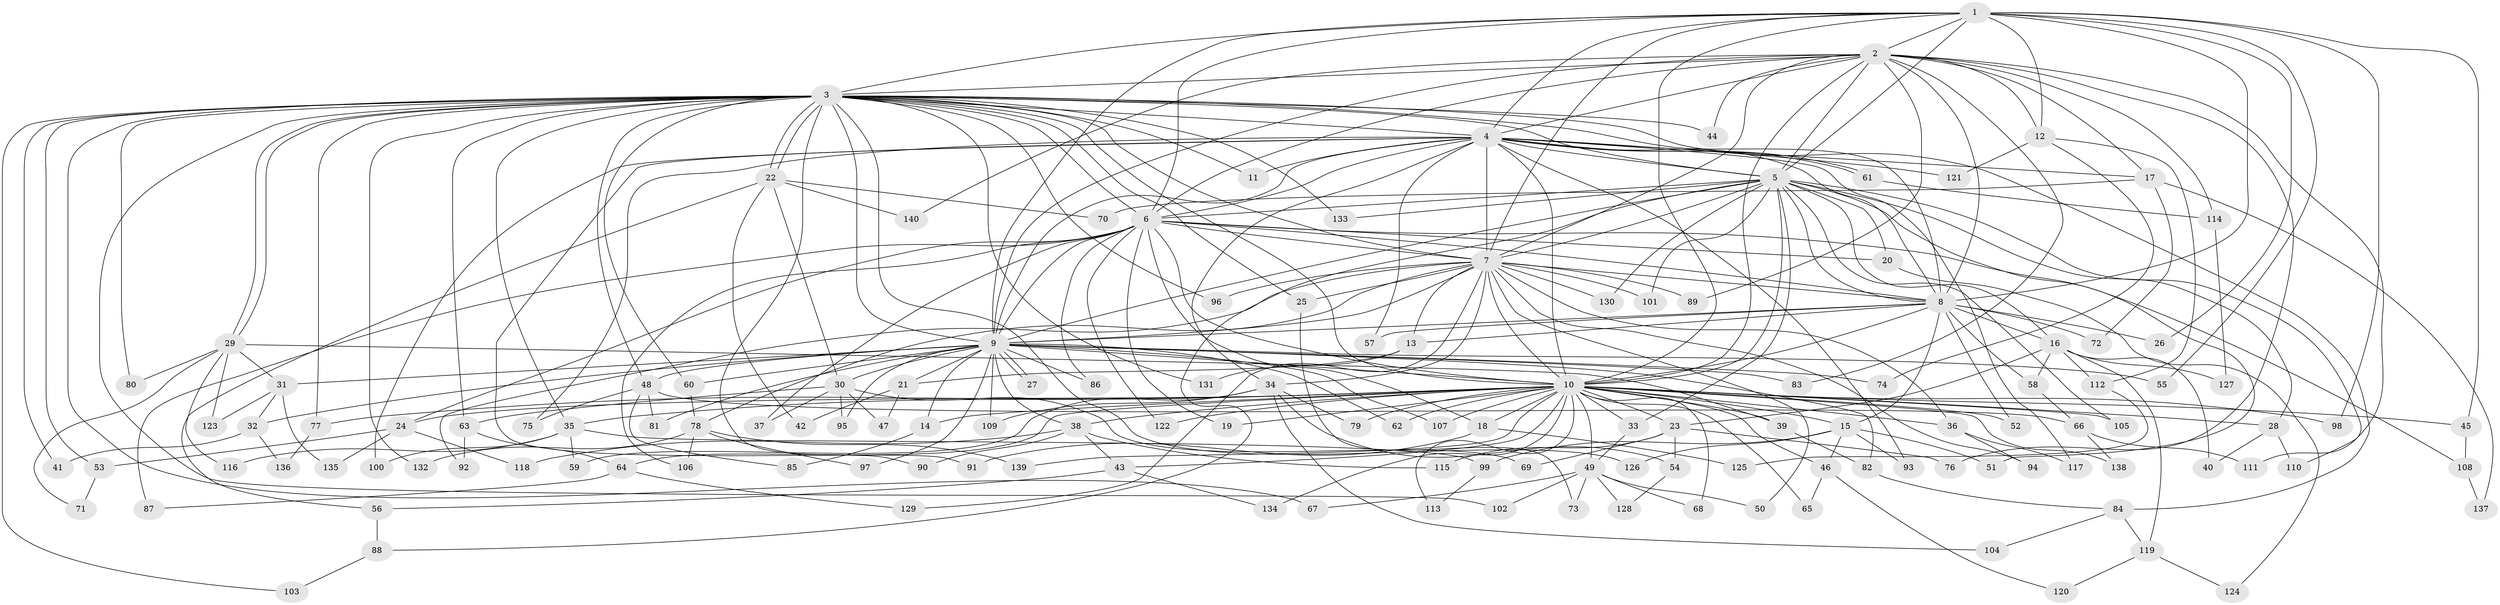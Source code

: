 // coarse degree distribution, {16: 0.05263157894736842, 2: 0.22807017543859648, 17: 0.017543859649122806, 3: 0.12280701754385964, 7: 0.05263157894736842, 6: 0.14035087719298245, 5: 0.08771929824561403, 15: 0.017543859649122806, 4: 0.17543859649122806, 27: 0.017543859649122806, 1: 0.017543859649122806, 22: 0.017543859649122806, 8: 0.017543859649122806, 12: 0.017543859649122806, 25: 0.017543859649122806}
// Generated by graph-tools (version 1.1) at 2025/36/03/04/25 23:36:23]
// undirected, 140 vertices, 305 edges
graph export_dot {
  node [color=gray90,style=filled];
  1;
  2;
  3;
  4;
  5;
  6;
  7;
  8;
  9;
  10;
  11;
  12;
  13;
  14;
  15;
  16;
  17;
  18;
  19;
  20;
  21;
  22;
  23;
  24;
  25;
  26;
  27;
  28;
  29;
  30;
  31;
  32;
  33;
  34;
  35;
  36;
  37;
  38;
  39;
  40;
  41;
  42;
  43;
  44;
  45;
  46;
  47;
  48;
  49;
  50;
  51;
  52;
  53;
  54;
  55;
  56;
  57;
  58;
  59;
  60;
  61;
  62;
  63;
  64;
  65;
  66;
  67;
  68;
  69;
  70;
  71;
  72;
  73;
  74;
  75;
  76;
  77;
  78;
  79;
  80;
  81;
  82;
  83;
  84;
  85;
  86;
  87;
  88;
  89;
  90;
  91;
  92;
  93;
  94;
  95;
  96;
  97;
  98;
  99;
  100;
  101;
  102;
  103;
  104;
  105;
  106;
  107;
  108;
  109;
  110;
  111;
  112;
  113;
  114;
  115;
  116;
  117;
  118;
  119;
  120;
  121;
  122;
  123;
  124;
  125;
  126;
  127;
  128;
  129;
  130;
  131;
  132;
  133;
  134;
  135;
  136;
  137;
  138;
  139;
  140;
  1 -- 2;
  1 -- 3;
  1 -- 4;
  1 -- 5;
  1 -- 6;
  1 -- 7;
  1 -- 8;
  1 -- 9;
  1 -- 10;
  1 -- 12;
  1 -- 26;
  1 -- 45;
  1 -- 55;
  1 -- 98;
  2 -- 3;
  2 -- 4;
  2 -- 5;
  2 -- 6;
  2 -- 7;
  2 -- 8;
  2 -- 9;
  2 -- 10;
  2 -- 12;
  2 -- 17;
  2 -- 44;
  2 -- 76;
  2 -- 83;
  2 -- 89;
  2 -- 111;
  2 -- 114;
  2 -- 140;
  3 -- 4;
  3 -- 5;
  3 -- 6;
  3 -- 7;
  3 -- 8;
  3 -- 9;
  3 -- 10;
  3 -- 11;
  3 -- 22;
  3 -- 22;
  3 -- 25;
  3 -- 29;
  3 -- 29;
  3 -- 35;
  3 -- 41;
  3 -- 44;
  3 -- 48;
  3 -- 53;
  3 -- 60;
  3 -- 63;
  3 -- 67;
  3 -- 77;
  3 -- 80;
  3 -- 84;
  3 -- 90;
  3 -- 96;
  3 -- 102;
  3 -- 103;
  3 -- 126;
  3 -- 131;
  3 -- 132;
  3 -- 133;
  4 -- 5;
  4 -- 6;
  4 -- 7;
  4 -- 8;
  4 -- 9;
  4 -- 10;
  4 -- 11;
  4 -- 17;
  4 -- 34;
  4 -- 57;
  4 -- 61;
  4 -- 61;
  4 -- 75;
  4 -- 91;
  4 -- 93;
  4 -- 100;
  4 -- 117;
  4 -- 121;
  5 -- 6;
  5 -- 7;
  5 -- 8;
  5 -- 9;
  5 -- 10;
  5 -- 16;
  5 -- 20;
  5 -- 28;
  5 -- 33;
  5 -- 51;
  5 -- 88;
  5 -- 101;
  5 -- 105;
  5 -- 110;
  5 -- 130;
  5 -- 133;
  6 -- 7;
  6 -- 8;
  6 -- 9;
  6 -- 10;
  6 -- 18;
  6 -- 19;
  6 -- 20;
  6 -- 24;
  6 -- 37;
  6 -- 86;
  6 -- 87;
  6 -- 106;
  6 -- 108;
  6 -- 122;
  7 -- 8;
  7 -- 9;
  7 -- 10;
  7 -- 13;
  7 -- 25;
  7 -- 34;
  7 -- 36;
  7 -- 50;
  7 -- 78;
  7 -- 89;
  7 -- 92;
  7 -- 94;
  7 -- 96;
  7 -- 101;
  7 -- 129;
  7 -- 130;
  8 -- 9;
  8 -- 10;
  8 -- 13;
  8 -- 15;
  8 -- 16;
  8 -- 26;
  8 -- 52;
  8 -- 57;
  8 -- 58;
  8 -- 72;
  9 -- 10;
  9 -- 14;
  9 -- 21;
  9 -- 27;
  9 -- 27;
  9 -- 30;
  9 -- 31;
  9 -- 32;
  9 -- 38;
  9 -- 48;
  9 -- 55;
  9 -- 60;
  9 -- 62;
  9 -- 74;
  9 -- 81;
  9 -- 82;
  9 -- 83;
  9 -- 86;
  9 -- 95;
  9 -- 97;
  9 -- 107;
  9 -- 109;
  10 -- 14;
  10 -- 15;
  10 -- 18;
  10 -- 19;
  10 -- 23;
  10 -- 24;
  10 -- 28;
  10 -- 33;
  10 -- 35;
  10 -- 36;
  10 -- 38;
  10 -- 39;
  10 -- 43;
  10 -- 45;
  10 -- 46;
  10 -- 49;
  10 -- 52;
  10 -- 62;
  10 -- 64;
  10 -- 65;
  10 -- 68;
  10 -- 77;
  10 -- 79;
  10 -- 98;
  10 -- 105;
  10 -- 107;
  10 -- 113;
  10 -- 122;
  10 -- 134;
  10 -- 138;
  10 -- 139;
  12 -- 74;
  12 -- 112;
  12 -- 121;
  13 -- 21;
  13 -- 131;
  14 -- 85;
  15 -- 46;
  15 -- 51;
  15 -- 93;
  15 -- 99;
  15 -- 126;
  16 -- 23;
  16 -- 40;
  16 -- 58;
  16 -- 112;
  16 -- 119;
  16 -- 127;
  17 -- 70;
  17 -- 72;
  17 -- 137;
  18 -- 91;
  18 -- 125;
  20 -- 124;
  21 -- 42;
  21 -- 47;
  22 -- 30;
  22 -- 42;
  22 -- 56;
  22 -- 70;
  22 -- 140;
  23 -- 54;
  23 -- 69;
  23 -- 76;
  23 -- 115;
  24 -- 53;
  24 -- 118;
  24 -- 135;
  25 -- 73;
  28 -- 40;
  28 -- 110;
  29 -- 31;
  29 -- 39;
  29 -- 71;
  29 -- 80;
  29 -- 116;
  29 -- 123;
  30 -- 37;
  30 -- 47;
  30 -- 63;
  30 -- 69;
  30 -- 95;
  31 -- 32;
  31 -- 123;
  31 -- 135;
  32 -- 41;
  32 -- 136;
  33 -- 49;
  34 -- 54;
  34 -- 59;
  34 -- 79;
  34 -- 104;
  34 -- 109;
  35 -- 59;
  35 -- 99;
  35 -- 100;
  35 -- 116;
  36 -- 94;
  36 -- 117;
  38 -- 43;
  38 -- 90;
  38 -- 115;
  38 -- 118;
  39 -- 82;
  43 -- 56;
  43 -- 134;
  45 -- 108;
  46 -- 65;
  46 -- 120;
  48 -- 66;
  48 -- 75;
  48 -- 81;
  48 -- 85;
  49 -- 50;
  49 -- 67;
  49 -- 68;
  49 -- 73;
  49 -- 102;
  49 -- 128;
  53 -- 71;
  54 -- 128;
  56 -- 88;
  58 -- 66;
  60 -- 78;
  61 -- 114;
  63 -- 64;
  63 -- 92;
  64 -- 87;
  64 -- 129;
  66 -- 111;
  66 -- 138;
  77 -- 136;
  78 -- 97;
  78 -- 106;
  78 -- 132;
  78 -- 139;
  82 -- 84;
  84 -- 104;
  84 -- 119;
  88 -- 103;
  99 -- 113;
  108 -- 137;
  112 -- 125;
  114 -- 127;
  119 -- 120;
  119 -- 124;
}
